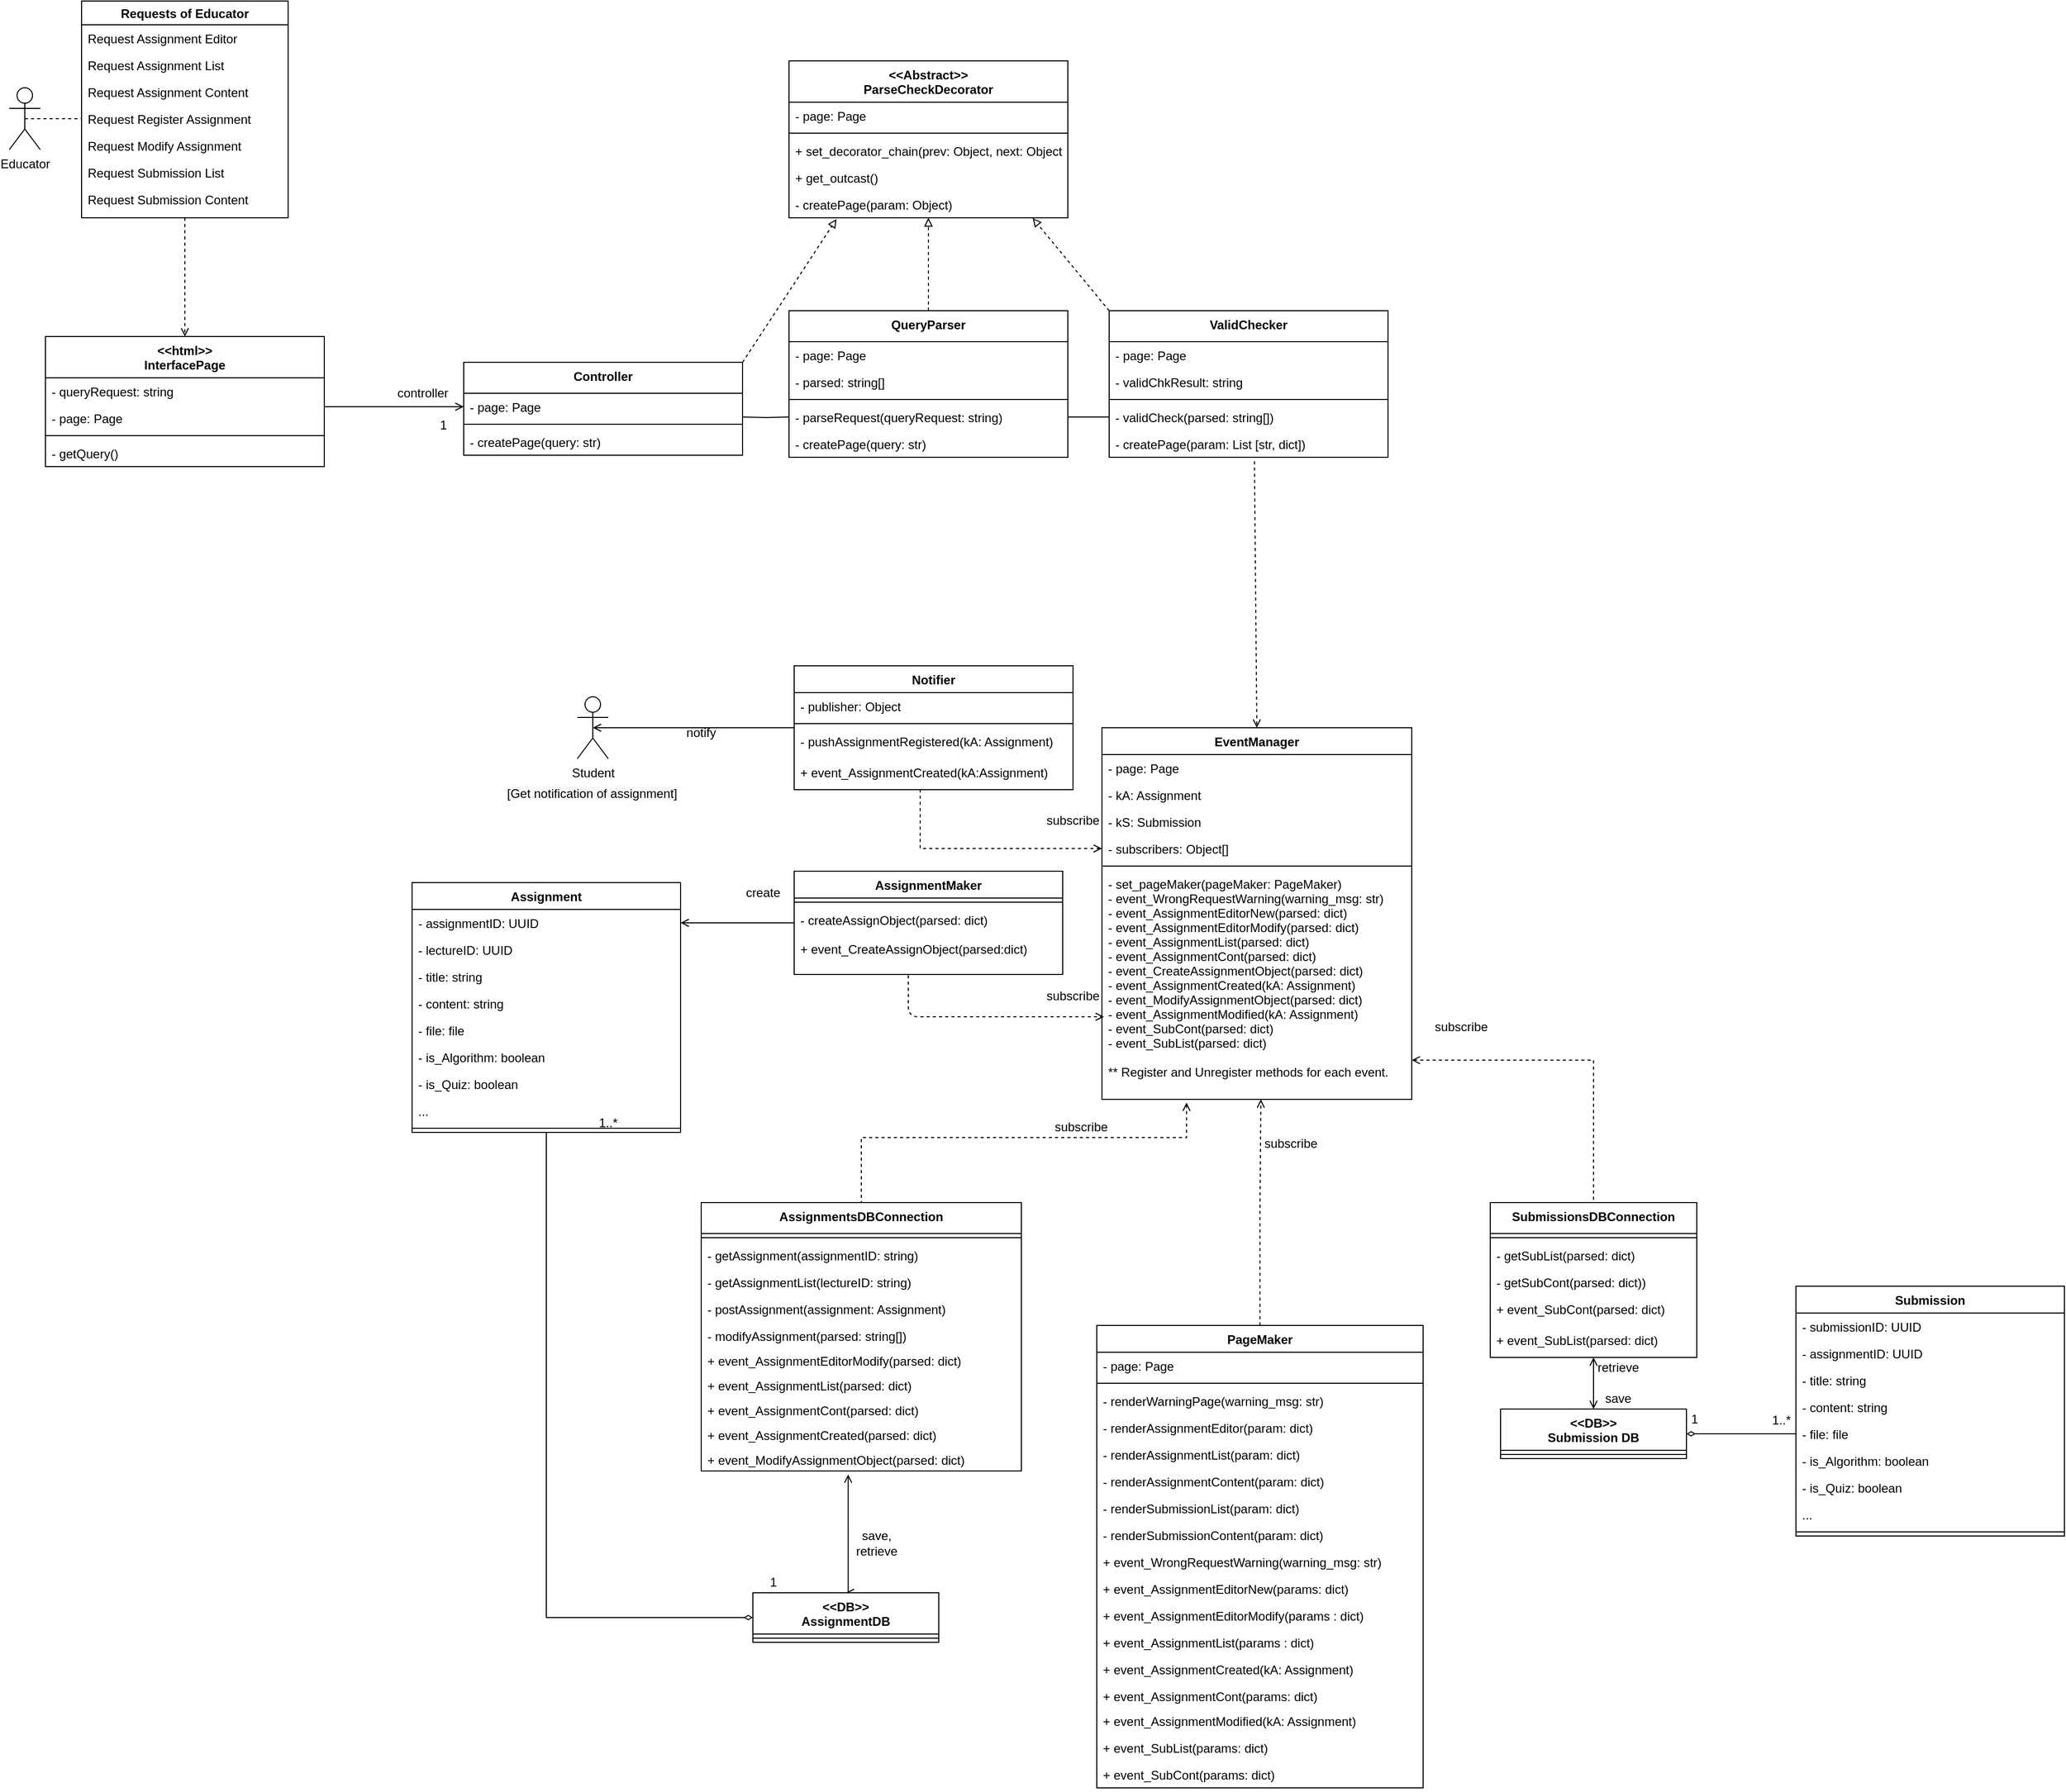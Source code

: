 <mxfile version="14.6.1" type="device"><diagram id="YKQjZgMVosB-LIqgm27k" name="Page-1"><mxGraphModel dx="1422" dy="762" grid="1" gridSize="10" guides="1" tooltips="1" connect="1" arrows="1" fold="1" page="1" pageScale="1" pageWidth="827" pageHeight="1169" background="#FFFFFF" math="0" shadow="0"><root><mxCell id="0"/><mxCell id="1" parent="0"/><mxCell id="OreXchUpHHDiPypTaM_0-38" value="" style="group" parent="1" vertex="1" connectable="0"><mxGeometry x="20" y="76" width="270" height="210" as="geometry"/></mxCell><mxCell id="OreXchUpHHDiPypTaM_0-17" value="Educator" style="shape=umlActor;verticalLabelPosition=bottom;verticalAlign=top;html=1;outlineConnect=0;" parent="OreXchUpHHDiPypTaM_0-38" vertex="1"><mxGeometry y="84" width="30" height="60" as="geometry"/></mxCell><mxCell id="OreXchUpHHDiPypTaM_0-22" value="Requests of Educator" style="swimlane;" parent="OreXchUpHHDiPypTaM_0-38" vertex="1"><mxGeometry x="70" width="200" height="210" as="geometry"/></mxCell><mxCell id="OreXchUpHHDiPypTaM_0-25" value="Request Assignment Editor" style="text;strokeColor=none;fillColor=none;align=left;verticalAlign=top;spacingLeft=4;spacingRight=4;overflow=hidden;rotatable=0;points=[[0,0.5],[1,0.5]];portConstraint=eastwest;" parent="OreXchUpHHDiPypTaM_0-22" vertex="1"><mxGeometry y="23" width="180" height="26" as="geometry"/></mxCell><mxCell id="OreXchUpHHDiPypTaM_0-29" value="Request Assignment List" style="text;strokeColor=none;fillColor=none;align=left;verticalAlign=top;spacingLeft=4;spacingRight=4;overflow=hidden;rotatable=0;points=[[0,0.5],[1,0.5]];portConstraint=eastwest;" parent="OreXchUpHHDiPypTaM_0-22" vertex="1"><mxGeometry y="49" width="180" height="26" as="geometry"/></mxCell><mxCell id="OreXchUpHHDiPypTaM_0-30" value="Request Assignment Content" style="text;strokeColor=none;fillColor=none;align=left;verticalAlign=top;spacingLeft=4;spacingRight=4;overflow=hidden;rotatable=0;points=[[0,0.5],[1,0.5]];portConstraint=eastwest;" parent="OreXchUpHHDiPypTaM_0-22" vertex="1"><mxGeometry y="75" width="180" height="26" as="geometry"/></mxCell><mxCell id="OreXchUpHHDiPypTaM_0-32" value="Request Modify Assignment" style="text;strokeColor=none;fillColor=none;align=left;verticalAlign=top;spacingLeft=4;spacingRight=4;overflow=hidden;rotatable=0;points=[[0,0.5],[1,0.5]];portConstraint=eastwest;" parent="OreXchUpHHDiPypTaM_0-22" vertex="1"><mxGeometry y="127" width="180" height="26" as="geometry"/></mxCell><mxCell id="OreXchUpHHDiPypTaM_0-33" value="Request Submission List" style="text;strokeColor=none;fillColor=none;align=left;verticalAlign=top;spacingLeft=4;spacingRight=4;overflow=hidden;rotatable=0;points=[[0,0.5],[1,0.5]];portConstraint=eastwest;" parent="OreXchUpHHDiPypTaM_0-22" vertex="1"><mxGeometry y="153" width="180" height="26" as="geometry"/></mxCell><mxCell id="OreXchUpHHDiPypTaM_0-34" value="Request Submission Content" style="text;strokeColor=none;fillColor=none;align=left;verticalAlign=top;spacingLeft=4;spacingRight=4;overflow=hidden;rotatable=0;points=[[0,0.5],[1,0.5]];portConstraint=eastwest;" parent="OreXchUpHHDiPypTaM_0-22" vertex="1"><mxGeometry y="179" width="180" height="26" as="geometry"/></mxCell><mxCell id="OreXchUpHHDiPypTaM_0-35" value="Request Register Assignment" style="text;strokeColor=none;fillColor=none;align=left;verticalAlign=top;spacingLeft=4;spacingRight=4;overflow=hidden;rotatable=0;points=[[0,0.5],[1,0.5]];portConstraint=eastwest;" parent="OreXchUpHHDiPypTaM_0-22" vertex="1"><mxGeometry y="101" width="180" height="26" as="geometry"/></mxCell><mxCell id="OreXchUpHHDiPypTaM_0-36" style="edgeStyle=orthogonalEdgeStyle;rounded=0;orthogonalLoop=1;jettySize=auto;html=1;exitX=0.5;exitY=0.5;exitDx=0;exitDy=0;exitPerimeter=0;endArrow=none;endFill=0;dashed=1;" parent="OreXchUpHHDiPypTaM_0-38" source="OreXchUpHHDiPypTaM_0-17" target="OreXchUpHHDiPypTaM_0-35" edge="1"><mxGeometry relative="1" as="geometry"/></mxCell><mxCell id="OreXchUpHHDiPypTaM_0-67" value="&lt;&lt;html&gt;&gt;&#10;InterfacePage" style="swimlane;fontStyle=1;align=center;verticalAlign=top;childLayout=stackLayout;horizontal=1;startSize=40;horizontalStack=0;resizeParent=1;resizeParentMax=0;resizeLast=0;collapsible=1;marginBottom=0;" parent="1" vertex="1"><mxGeometry x="55" y="401" width="270" height="126" as="geometry"/></mxCell><mxCell id="OreXchUpHHDiPypTaM_0-68" value="- queryRequest: string" style="text;strokeColor=none;fillColor=none;align=left;verticalAlign=top;spacingLeft=4;spacingRight=4;overflow=hidden;rotatable=0;points=[[0,0.5],[1,0.5]];portConstraint=eastwest;" parent="OreXchUpHHDiPypTaM_0-67" vertex="1"><mxGeometry y="40" width="270" height="26" as="geometry"/></mxCell><mxCell id="OreXchUpHHDiPypTaM_0-69" value="- page: Page" style="text;strokeColor=none;fillColor=none;align=left;verticalAlign=top;spacingLeft=4;spacingRight=4;overflow=hidden;rotatable=0;points=[[0,0.5],[1,0.5]];portConstraint=eastwest;" parent="OreXchUpHHDiPypTaM_0-67" vertex="1"><mxGeometry y="66" width="270" height="26" as="geometry"/></mxCell><mxCell id="OreXchUpHHDiPypTaM_0-70" value="" style="line;strokeWidth=1;fillColor=none;align=left;verticalAlign=middle;spacingTop=-1;spacingLeft=3;spacingRight=3;rotatable=0;labelPosition=right;points=[];portConstraint=eastwest;" parent="OreXchUpHHDiPypTaM_0-67" vertex="1"><mxGeometry y="92" width="270" height="8" as="geometry"/></mxCell><mxCell id="OreXchUpHHDiPypTaM_0-71" value="- getQuery()" style="text;strokeColor=none;fillColor=none;align=left;verticalAlign=top;spacingLeft=4;spacingRight=4;overflow=hidden;rotatable=0;points=[[0,0.5],[1,0.5]];portConstraint=eastwest;" parent="OreXchUpHHDiPypTaM_0-67" vertex="1"><mxGeometry y="100" width="270" height="26" as="geometry"/></mxCell><mxCell id="OreXchUpHHDiPypTaM_0-84" style="edgeStyle=orthogonalEdgeStyle;rounded=0;orthogonalLoop=1;jettySize=auto;html=1;exitX=0.5;exitY=1;exitDx=0;exitDy=0;entryX=0.5;entryY=0;entryDx=0;entryDy=0;dashed=1;endArrow=open;endFill=0;" parent="1" source="OreXchUpHHDiPypTaM_0-22" target="OreXchUpHHDiPypTaM_0-67" edge="1"><mxGeometry relative="1" as="geometry"/></mxCell><mxCell id="OreXchUpHHDiPypTaM_0-259" style="rounded=0;orthogonalLoop=1;jettySize=auto;html=1;exitX=1;exitY=0;exitDx=0;exitDy=0;entryX=0.005;entryY=1.048;entryDx=0;entryDy=0;entryPerimeter=0;endArrow=block;endFill=0;dashed=1;" parent="1" source="OreXchUpHHDiPypTaM_0-108" edge="1"><mxGeometry relative="1" as="geometry"><mxPoint x="820.95" y="287.248" as="targetPoint"/></mxGeometry></mxCell><mxCell id="OreXchUpHHDiPypTaM_0-108" value="Controller" style="swimlane;fontStyle=1;align=center;verticalAlign=top;childLayout=stackLayout;horizontal=1;startSize=30;horizontalStack=0;resizeParent=1;resizeParentMax=0;resizeLast=0;collapsible=1;marginBottom=0;" parent="1" vertex="1"><mxGeometry x="460" y="426" width="270" height="90" as="geometry"><mxRectangle x="270" y="650" width="90" height="30" as="alternateBounds"/></mxGeometry></mxCell><mxCell id="OreXchUpHHDiPypTaM_0-110" value="- page: Page" style="text;strokeColor=none;fillColor=none;align=left;verticalAlign=top;spacingLeft=4;spacingRight=4;overflow=hidden;rotatable=0;points=[[0,0.5],[1,0.5]];portConstraint=eastwest;" parent="OreXchUpHHDiPypTaM_0-108" vertex="1"><mxGeometry y="30" width="270" height="26" as="geometry"/></mxCell><mxCell id="OreXchUpHHDiPypTaM_0-111" value="" style="line;strokeWidth=1;fillColor=none;align=left;verticalAlign=middle;spacingTop=-1;spacingLeft=3;spacingRight=3;rotatable=0;labelPosition=right;points=[];portConstraint=eastwest;" parent="OreXchUpHHDiPypTaM_0-108" vertex="1"><mxGeometry y="56" width="270" height="8" as="geometry"/></mxCell><mxCell id="OreXchUpHHDiPypTaM_0-115" value="- createPage(query: str)" style="text;strokeColor=none;fillColor=none;align=left;verticalAlign=top;spacingLeft=4;spacingRight=4;overflow=hidden;rotatable=0;points=[[0,0.5],[1,0.5]];portConstraint=eastwest;" parent="OreXchUpHHDiPypTaM_0-108" vertex="1"><mxGeometry y="64" width="270" height="26" as="geometry"/></mxCell><mxCell id="OreXchUpHHDiPypTaM_0-260" style="edgeStyle=none;rounded=0;orthogonalLoop=1;jettySize=auto;html=1;exitX=0.5;exitY=0;exitDx=0;exitDy=0;dashed=1;endArrow=block;endFill=0;" parent="1" source="OreXchUpHHDiPypTaM_0-127" edge="1"><mxGeometry relative="1" as="geometry"><mxPoint x="910" y="286" as="targetPoint"/></mxGeometry></mxCell><mxCell id="OreXchUpHHDiPypTaM_0-127" value="QueryParser" style="swimlane;fontStyle=1;align=center;verticalAlign=top;childLayout=stackLayout;horizontal=1;startSize=30;horizontalStack=0;resizeParent=1;resizeParentMax=0;resizeLast=0;collapsible=1;marginBottom=0;" parent="1" vertex="1"><mxGeometry x="775" y="376" width="270" height="142" as="geometry"><mxRectangle x="270" y="650" width="90" height="30" as="alternateBounds"/></mxGeometry></mxCell><mxCell id="OreXchUpHHDiPypTaM_0-128" value="- page: Page" style="text;strokeColor=none;fillColor=none;align=left;verticalAlign=top;spacingLeft=4;spacingRight=4;overflow=hidden;rotatable=0;points=[[0,0.5],[1,0.5]];portConstraint=eastwest;" parent="OreXchUpHHDiPypTaM_0-127" vertex="1"><mxGeometry y="30" width="270" height="26" as="geometry"/></mxCell><mxCell id="OreXchUpHHDiPypTaM_0-138" value="- parsed: string[]" style="text;strokeColor=none;fillColor=none;align=left;verticalAlign=top;spacingLeft=4;spacingRight=4;overflow=hidden;rotatable=0;points=[[0,0.5],[1,0.5]];portConstraint=eastwest;" parent="OreXchUpHHDiPypTaM_0-127" vertex="1"><mxGeometry y="56" width="270" height="26" as="geometry"/></mxCell><mxCell id="OreXchUpHHDiPypTaM_0-129" value="" style="line;strokeWidth=1;fillColor=none;align=left;verticalAlign=middle;spacingTop=-1;spacingLeft=3;spacingRight=3;rotatable=0;labelPosition=right;points=[];portConstraint=eastwest;" parent="OreXchUpHHDiPypTaM_0-127" vertex="1"><mxGeometry y="82" width="270" height="8" as="geometry"/></mxCell><mxCell id="OreXchUpHHDiPypTaM_0-139" value="- parseRequest(queryRequest: string)" style="text;strokeColor=none;fillColor=none;align=left;verticalAlign=top;spacingLeft=4;spacingRight=4;overflow=hidden;rotatable=0;points=[[0,0.5],[1,0.5]];portConstraint=eastwest;" parent="OreXchUpHHDiPypTaM_0-127" vertex="1"><mxGeometry y="90" width="270" height="26" as="geometry"/></mxCell><mxCell id="OreXchUpHHDiPypTaM_0-130" value="- createPage(query: str)" style="text;strokeColor=none;fillColor=none;align=left;verticalAlign=top;spacingLeft=4;spacingRight=4;overflow=hidden;rotatable=0;points=[[0,0.5],[1,0.5]];portConstraint=eastwest;" parent="OreXchUpHHDiPypTaM_0-127" vertex="1"><mxGeometry y="116" width="270" height="26" as="geometry"/></mxCell><mxCell id="OreXchUpHHDiPypTaM_0-261" style="edgeStyle=none;rounded=0;orthogonalLoop=1;jettySize=auto;html=1;exitX=0;exitY=0;exitDx=0;exitDy=0;entryX=1.005;entryY=1.011;entryDx=0;entryDy=0;entryPerimeter=0;dashed=1;endArrow=block;endFill=0;" parent="1" source="OreXchUpHHDiPypTaM_0-152" edge="1"><mxGeometry relative="1" as="geometry"><mxPoint x="1010.95" y="286.286" as="targetPoint"/></mxGeometry></mxCell><mxCell id="OreXchUpHHDiPypTaM_0-152" value="ValidChecker" style="swimlane;fontStyle=1;align=center;verticalAlign=top;childLayout=stackLayout;horizontal=1;startSize=30;horizontalStack=0;resizeParent=1;resizeParentMax=0;resizeLast=0;collapsible=1;marginBottom=0;" parent="1" vertex="1"><mxGeometry x="1085" y="376" width="270" height="142" as="geometry"><mxRectangle x="270" y="650" width="90" height="30" as="alternateBounds"/></mxGeometry></mxCell><mxCell id="OreXchUpHHDiPypTaM_0-153" value="- page: Page" style="text;strokeColor=none;fillColor=none;align=left;verticalAlign=top;spacingLeft=4;spacingRight=4;overflow=hidden;rotatable=0;points=[[0,0.5],[1,0.5]];portConstraint=eastwest;" parent="OreXchUpHHDiPypTaM_0-152" vertex="1"><mxGeometry y="30" width="270" height="26" as="geometry"/></mxCell><mxCell id="OreXchUpHHDiPypTaM_0-164" value="- validChkResult: string" style="text;strokeColor=none;fillColor=none;align=left;verticalAlign=top;spacingLeft=4;spacingRight=4;overflow=hidden;rotatable=0;points=[[0,0.5],[1,0.5]];portConstraint=eastwest;" parent="OreXchUpHHDiPypTaM_0-152" vertex="1"><mxGeometry y="56" width="270" height="26" as="geometry"/></mxCell><mxCell id="OreXchUpHHDiPypTaM_0-155" value="" style="line;strokeWidth=1;fillColor=none;align=left;verticalAlign=middle;spacingTop=-1;spacingLeft=3;spacingRight=3;rotatable=0;labelPosition=right;points=[];portConstraint=eastwest;" parent="OreXchUpHHDiPypTaM_0-152" vertex="1"><mxGeometry y="82" width="270" height="8" as="geometry"/></mxCell><mxCell id="OreXchUpHHDiPypTaM_0-165" value="- validCheck(parsed: string[])" style="text;strokeColor=none;fillColor=none;align=left;verticalAlign=top;spacingLeft=4;spacingRight=4;overflow=hidden;rotatable=0;points=[[0,0.5],[1,0.5]];portConstraint=eastwest;" parent="OreXchUpHHDiPypTaM_0-152" vertex="1"><mxGeometry y="90" width="270" height="26" as="geometry"/></mxCell><mxCell id="OreXchUpHHDiPypTaM_0-163" value="- createPage(param: List [str, dict])" style="text;strokeColor=none;fillColor=none;align=left;verticalAlign=top;spacingLeft=4;spacingRight=4;overflow=hidden;rotatable=0;points=[[0,0.5],[1,0.5]];portConstraint=eastwest;" parent="OreXchUpHHDiPypTaM_0-152" vertex="1"><mxGeometry y="116" width="270" height="26" as="geometry"/></mxCell><mxCell id="OreXchUpHHDiPypTaM_0-166" value="&lt;&lt;Abstract&gt;&gt;&#10;ParseCheckDecorator" style="swimlane;fontStyle=1;align=center;verticalAlign=top;childLayout=stackLayout;horizontal=1;startSize=40;horizontalStack=0;resizeParent=1;resizeParentMax=0;resizeLast=0;collapsible=1;marginBottom=0;" parent="1" vertex="1"><mxGeometry x="775" y="134" width="270" height="152" as="geometry"/></mxCell><mxCell id="OreXchUpHHDiPypTaM_0-167" value="- page: Page" style="text;strokeColor=none;fillColor=none;align=left;verticalAlign=top;spacingLeft=4;spacingRight=4;overflow=hidden;rotatable=0;points=[[0,0.5],[1,0.5]];portConstraint=eastwest;" parent="OreXchUpHHDiPypTaM_0-166" vertex="1"><mxGeometry y="40" width="270" height="26" as="geometry"/></mxCell><mxCell id="OreXchUpHHDiPypTaM_0-168" value="" style="line;strokeWidth=1;fillColor=none;align=left;verticalAlign=middle;spacingTop=-1;spacingLeft=3;spacingRight=3;rotatable=0;labelPosition=right;points=[];portConstraint=eastwest;" parent="OreXchUpHHDiPypTaM_0-166" vertex="1"><mxGeometry y="66" width="270" height="8" as="geometry"/></mxCell><mxCell id="OreXchUpHHDiPypTaM_0-178" value="+ set_decorator_chain(prev: Object, next: Object" style="text;strokeColor=none;fillColor=none;align=left;verticalAlign=top;spacingLeft=4;spacingRight=4;overflow=hidden;rotatable=0;points=[[0,0.5],[1,0.5]];portConstraint=eastwest;" parent="OreXchUpHHDiPypTaM_0-166" vertex="1"><mxGeometry y="74" width="270" height="26" as="geometry"/></mxCell><mxCell id="K1Qew3yYW_rquZX2djV7-1" value="+ get_outcast()" style="text;strokeColor=none;fillColor=none;align=left;verticalAlign=top;spacingLeft=4;spacingRight=4;overflow=hidden;rotatable=0;points=[[0,0.5],[1,0.5]];portConstraint=eastwest;" vertex="1" parent="OreXchUpHHDiPypTaM_0-166"><mxGeometry y="100" width="270" height="26" as="geometry"/></mxCell><mxCell id="K1Qew3yYW_rquZX2djV7-2" value="- createPage(param: Object)" style="text;strokeColor=none;fillColor=none;align=left;verticalAlign=top;spacingLeft=4;spacingRight=4;overflow=hidden;rotatable=0;points=[[0,0.5],[1,0.5]];portConstraint=eastwest;" vertex="1" parent="OreXchUpHHDiPypTaM_0-166"><mxGeometry y="126" width="270" height="26" as="geometry"/></mxCell><mxCell id="OreXchUpHHDiPypTaM_0-262" style="edgeStyle=none;rounded=0;orthogonalLoop=1;jettySize=auto;html=1;exitX=0.521;exitY=1.147;exitDx=0;exitDy=0;dashed=1;endArrow=open;endFill=0;exitPerimeter=0;entryX=0.5;entryY=0;entryDx=0;entryDy=0;" parent="1" source="OreXchUpHHDiPypTaM_0-163" target="OreXchUpHHDiPypTaM_0-185" edge="1"><mxGeometry relative="1" as="geometry"><mxPoint x="1310" y="696" as="targetPoint"/></mxGeometry></mxCell><mxCell id="OreXchUpHHDiPypTaM_0-185" value="EventManager" style="swimlane;fontStyle=1;align=center;verticalAlign=top;childLayout=stackLayout;horizontal=1;startSize=26;horizontalStack=0;resizeParent=1;resizeParentMax=0;resizeLast=0;collapsible=1;marginBottom=0;" parent="1" vertex="1"><mxGeometry x="1078" y="780" width="300" height="360" as="geometry"/></mxCell><mxCell id="OreXchUpHHDiPypTaM_0-186" value="- page: Page" style="text;strokeColor=none;fillColor=none;align=left;verticalAlign=top;spacingLeft=4;spacingRight=4;overflow=hidden;rotatable=0;points=[[0,0.5],[1,0.5]];portConstraint=eastwest;" parent="OreXchUpHHDiPypTaM_0-185" vertex="1"><mxGeometry y="26" width="300" height="26" as="geometry"/></mxCell><mxCell id="OreXchUpHHDiPypTaM_0-188" value="- kA: Assignment" style="text;strokeColor=none;fillColor=none;align=left;verticalAlign=top;spacingLeft=4;spacingRight=4;overflow=hidden;rotatable=0;points=[[0,0.5],[1,0.5]];portConstraint=eastwest;" parent="OreXchUpHHDiPypTaM_0-185" vertex="1"><mxGeometry y="52" width="300" height="26" as="geometry"/></mxCell><mxCell id="OreXchUpHHDiPypTaM_0-200" value="- kS: Submission" style="text;strokeColor=none;fillColor=none;align=left;verticalAlign=top;spacingLeft=4;spacingRight=4;overflow=hidden;rotatable=0;points=[[0,0.5],[1,0.5]];portConstraint=eastwest;" parent="OreXchUpHHDiPypTaM_0-185" vertex="1"><mxGeometry y="78" width="300" height="26" as="geometry"/></mxCell><mxCell id="OreXchUpHHDiPypTaM_0-189" value="- subscribers: Object[]" style="text;strokeColor=none;fillColor=none;align=left;verticalAlign=top;spacingLeft=4;spacingRight=4;overflow=hidden;rotatable=0;points=[[0,0.5],[1,0.5]];portConstraint=eastwest;" parent="OreXchUpHHDiPypTaM_0-185" vertex="1"><mxGeometry y="104" width="300" height="26" as="geometry"/></mxCell><mxCell id="OreXchUpHHDiPypTaM_0-190" value="" style="line;strokeWidth=1;fillColor=none;align=left;verticalAlign=middle;spacingTop=-1;spacingLeft=3;spacingRight=3;rotatable=0;labelPosition=right;points=[];portConstraint=eastwest;" parent="OreXchUpHHDiPypTaM_0-185" vertex="1"><mxGeometry y="130" width="300" height="8" as="geometry"/></mxCell><mxCell id="OreXchUpHHDiPypTaM_0-192" value="- set_pageMaker(pageMaker: PageMaker)&#10;- event_WrongRequestWarning(warning_msg: str)&#10;- event_AssignmentEditorNew(parsed: dict)&#10;- event_AssignmentEditorModify(parsed: dict)&#10;- event_AssignmentList(parsed: dict)&#10;- event_AssignmentCont(parsed: dict)&#10;- event_CreateAssignmentObject(parsed: dict)&#10;- event_AssignmentCreated(kA: Assignment)&#10;- event_ModifyAssignmentObject(parsed: dict)&#10;- event_AssignmentModified(kA: Assignment)&#10;- event_SubCont(parsed: dict)&#10;- event_SubList(parsed: dict)&#10;&#10;** Register and Unregister methods for each event." style="text;strokeColor=none;fillColor=none;align=left;verticalAlign=top;spacingLeft=4;spacingRight=4;overflow=hidden;rotatable=0;points=[[0,0.5],[1,0.5]];portConstraint=eastwest;" parent="OreXchUpHHDiPypTaM_0-185" vertex="1"><mxGeometry y="138" width="300" height="222" as="geometry"/></mxCell><mxCell id="OreXchUpHHDiPypTaM_0-311" style="edgeStyle=orthogonalEdgeStyle;rounded=0;orthogonalLoop=1;jettySize=auto;html=1;entryX=0.459;entryY=1.139;entryDx=0;entryDy=0;entryPerimeter=0;startArrow=open;startFill=0;endArrow=open;endFill=0;exitX=0.5;exitY=0;exitDx=0;exitDy=0;" parent="1" source="OreXchUpHHDiPypTaM_0-215" target="eKAiB3z_T7PnQg2Ins8o-8" edge="1"><mxGeometry relative="1" as="geometry"><Array as="points"><mxPoint x="832" y="1618"/></Array><mxPoint x="810" y="1590" as="sourcePoint"/></mxGeometry></mxCell><mxCell id="OreXchUpHHDiPypTaM_0-215" value="&lt;&lt;DB&gt;&gt;&#10;AssignmentDB" style="swimlane;fontStyle=1;align=center;verticalAlign=top;childLayout=stackLayout;horizontal=1;startSize=40;horizontalStack=0;resizeParent=1;resizeParentMax=0;resizeLast=0;collapsible=1;marginBottom=0;" parent="1" vertex="1"><mxGeometry x="740" y="1618" width="180" height="48" as="geometry"/></mxCell><mxCell id="OreXchUpHHDiPypTaM_0-216" value="" style="line;strokeWidth=1;fillColor=none;align=left;verticalAlign=middle;spacingTop=-1;spacingLeft=3;spacingRight=3;rotatable=0;labelPosition=right;points=[];portConstraint=eastwest;" parent="OreXchUpHHDiPypTaM_0-215" vertex="1"><mxGeometry y="40" width="180" height="8" as="geometry"/></mxCell><mxCell id="OreXchUpHHDiPypTaM_0-291" style="edgeStyle=orthogonalEdgeStyle;rounded=0;orthogonalLoop=1;jettySize=auto;html=1;exitX=0;exitY=0.5;exitDx=0;exitDy=0;entryX=0.5;entryY=0.5;entryDx=0;entryDy=0;entryPerimeter=0;startArrow=none;startFill=0;endArrow=open;endFill=0;" parent="1" source="OreXchUpHHDiPypTaM_0-224" target="OreXchUpHHDiPypTaM_0-286" edge="1"><mxGeometry relative="1" as="geometry"/></mxCell><mxCell id="OreXchUpHHDiPypTaM_0-224" value="Notifier" style="swimlane;fontStyle=1;align=center;verticalAlign=top;childLayout=stackLayout;horizontal=1;startSize=26;horizontalStack=0;resizeParent=1;resizeParentMax=0;resizeLast=0;collapsible=1;marginBottom=0;" parent="1" vertex="1"><mxGeometry x="780" y="720" width="270" height="120" as="geometry"/></mxCell><mxCell id="OreXchUpHHDiPypTaM_0-320" value="- publisher: Object" style="text;strokeColor=none;fillColor=none;align=left;verticalAlign=top;spacingLeft=4;spacingRight=4;overflow=hidden;rotatable=0;points=[[0,0.5],[1,0.5]];portConstraint=eastwest;" parent="OreXchUpHHDiPypTaM_0-224" vertex="1"><mxGeometry y="26" width="270" height="26" as="geometry"/></mxCell><mxCell id="OreXchUpHHDiPypTaM_0-225" value="" style="line;strokeWidth=1;fillColor=none;align=left;verticalAlign=middle;spacingTop=-1;spacingLeft=3;spacingRight=3;rotatable=0;labelPosition=right;points=[];portConstraint=eastwest;" parent="OreXchUpHHDiPypTaM_0-224" vertex="1"><mxGeometry y="52" width="270" height="8" as="geometry"/></mxCell><mxCell id="OreXchUpHHDiPypTaM_0-322" value="- pushAssignmentRegistered(kA: Assignment)" style="text;strokeColor=none;fillColor=none;align=left;verticalAlign=top;spacingLeft=4;spacingRight=4;overflow=hidden;rotatable=0;points=[[0,0.5],[1,0.5]];portConstraint=eastwest;" parent="OreXchUpHHDiPypTaM_0-224" vertex="1"><mxGeometry y="60" width="270" height="60" as="geometry"/></mxCell><mxCell id="K1Qew3yYW_rquZX2djV7-6" style="edgeStyle=orthogonalEdgeStyle;rounded=0;orthogonalLoop=1;jettySize=auto;html=1;exitX=0.5;exitY=0;exitDx=0;exitDy=0;entryX=0.513;entryY=1;entryDx=0;entryDy=0;entryPerimeter=0;dashed=1;endArrow=open;endFill=0;" edge="1" parent="1" source="OreXchUpHHDiPypTaM_0-240" target="OreXchUpHHDiPypTaM_0-192"><mxGeometry relative="1" as="geometry"/></mxCell><mxCell id="OreXchUpHHDiPypTaM_0-240" value="PageMaker" style="swimlane;fontStyle=1;align=center;verticalAlign=top;childLayout=stackLayout;horizontal=1;startSize=26;horizontalStack=0;resizeParent=1;resizeParentMax=0;resizeLast=0;collapsible=1;marginBottom=0;" parent="1" vertex="1"><mxGeometry x="1073" y="1359" width="316" height="448" as="geometry"/></mxCell><mxCell id="OreXchUpHHDiPypTaM_0-241" value="- page: Page" style="text;strokeColor=none;fillColor=none;align=left;verticalAlign=top;spacingLeft=4;spacingRight=4;overflow=hidden;rotatable=0;points=[[0,0.5],[1,0.5]];portConstraint=eastwest;" parent="OreXchUpHHDiPypTaM_0-240" vertex="1"><mxGeometry y="26" width="316" height="26" as="geometry"/></mxCell><mxCell id="OreXchUpHHDiPypTaM_0-242" value="" style="line;strokeWidth=1;fillColor=none;align=left;verticalAlign=middle;spacingTop=-1;spacingLeft=3;spacingRight=3;rotatable=0;labelPosition=right;points=[];portConstraint=eastwest;" parent="OreXchUpHHDiPypTaM_0-240" vertex="1"><mxGeometry y="52" width="316" height="8" as="geometry"/></mxCell><mxCell id="OreXchUpHHDiPypTaM_0-243" value="- renderWarningPage(warning_msg: str)" style="text;strokeColor=none;fillColor=none;align=left;verticalAlign=top;spacingLeft=4;spacingRight=4;overflow=hidden;rotatable=0;points=[[0,0.5],[1,0.5]];portConstraint=eastwest;" parent="OreXchUpHHDiPypTaM_0-240" vertex="1"><mxGeometry y="60" width="316" height="26" as="geometry"/></mxCell><mxCell id="OreXchUpHHDiPypTaM_0-244" value="- renderAssignmentEditor(param: dict)" style="text;strokeColor=none;fillColor=none;align=left;verticalAlign=top;spacingLeft=4;spacingRight=4;overflow=hidden;rotatable=0;points=[[0,0.5],[1,0.5]];portConstraint=eastwest;" parent="OreXchUpHHDiPypTaM_0-240" vertex="1"><mxGeometry y="86" width="316" height="26" as="geometry"/></mxCell><mxCell id="OreXchUpHHDiPypTaM_0-245" value="- renderAssignmentList(param: dict)" style="text;strokeColor=none;fillColor=none;align=left;verticalAlign=top;spacingLeft=4;spacingRight=4;overflow=hidden;rotatable=0;points=[[0,0.5],[1,0.5]];portConstraint=eastwest;" parent="OreXchUpHHDiPypTaM_0-240" vertex="1"><mxGeometry y="112" width="316" height="26" as="geometry"/></mxCell><mxCell id="OreXchUpHHDiPypTaM_0-246" value="- renderAssignmentContent(param: dict)" style="text;strokeColor=none;fillColor=none;align=left;verticalAlign=top;spacingLeft=4;spacingRight=4;overflow=hidden;rotatable=0;points=[[0,0.5],[1,0.5]];portConstraint=eastwest;" parent="OreXchUpHHDiPypTaM_0-240" vertex="1"><mxGeometry y="138" width="316" height="26" as="geometry"/></mxCell><mxCell id="OreXchUpHHDiPypTaM_0-247" value="- renderSubmissionList(param: dict)" style="text;strokeColor=none;fillColor=none;align=left;verticalAlign=top;spacingLeft=4;spacingRight=4;overflow=hidden;rotatable=0;points=[[0,0.5],[1,0.5]];portConstraint=eastwest;" parent="OreXchUpHHDiPypTaM_0-240" vertex="1"><mxGeometry y="164" width="316" height="26" as="geometry"/></mxCell><mxCell id="OreXchUpHHDiPypTaM_0-248" value="- renderSubmissionContent(param: dict)" style="text;strokeColor=none;fillColor=none;align=left;verticalAlign=top;spacingLeft=4;spacingRight=4;overflow=hidden;rotatable=0;points=[[0,0.5],[1,0.5]];portConstraint=eastwest;" parent="OreXchUpHHDiPypTaM_0-240" vertex="1"><mxGeometry y="190" width="316" height="26" as="geometry"/></mxCell><mxCell id="OreXchUpHHDiPypTaM_0-249" value="+ event_WrongRequestWarning(warning_msg: str)" style="text;strokeColor=none;fillColor=none;align=left;verticalAlign=top;spacingLeft=4;spacingRight=4;overflow=hidden;rotatable=0;points=[[0,0.5],[1,0.5]];portConstraint=eastwest;" parent="OreXchUpHHDiPypTaM_0-240" vertex="1"><mxGeometry y="216" width="316" height="26" as="geometry"/></mxCell><mxCell id="OreXchUpHHDiPypTaM_0-250" value="+ event_AssignmentEditorNew(params: dict)" style="text;strokeColor=none;fillColor=none;align=left;verticalAlign=top;spacingLeft=4;spacingRight=4;overflow=hidden;rotatable=0;points=[[0,0.5],[1,0.5]];portConstraint=eastwest;" parent="OreXchUpHHDiPypTaM_0-240" vertex="1"><mxGeometry y="242" width="316" height="26" as="geometry"/></mxCell><mxCell id="OreXchUpHHDiPypTaM_0-251" value="+ event_AssignmentEditorModify(params : dict)" style="text;strokeColor=none;fillColor=none;align=left;verticalAlign=top;spacingLeft=4;spacingRight=4;overflow=hidden;rotatable=0;points=[[0,0.5],[1,0.5]];portConstraint=eastwest;" parent="OreXchUpHHDiPypTaM_0-240" vertex="1"><mxGeometry y="268" width="316" height="26" as="geometry"/></mxCell><mxCell id="OreXchUpHHDiPypTaM_0-252" value="+ event_AssignmentList(params : dict)" style="text;strokeColor=none;fillColor=none;align=left;verticalAlign=top;spacingLeft=4;spacingRight=4;overflow=hidden;rotatable=0;points=[[0,0.5],[1,0.5]];portConstraint=eastwest;" parent="OreXchUpHHDiPypTaM_0-240" vertex="1"><mxGeometry y="294" width="316" height="26" as="geometry"/></mxCell><mxCell id="eKAiB3z_T7PnQg2Ins8o-15" value="+ event_AssignmentCreated(kA: Assignment)" style="text;strokeColor=none;fillColor=none;align=left;verticalAlign=top;spacingLeft=4;spacingRight=4;overflow=hidden;rotatable=0;points=[[0,0.5],[1,0.5]];portConstraint=eastwest;" parent="OreXchUpHHDiPypTaM_0-240" vertex="1"><mxGeometry y="320" width="316" height="26" as="geometry"/></mxCell><mxCell id="OreXchUpHHDiPypTaM_0-253" value="+ event_AssignmentCont(params: dict)" style="text;strokeColor=none;fillColor=none;align=left;verticalAlign=top;spacingLeft=4;spacingRight=4;overflow=hidden;rotatable=0;points=[[0,0.5],[1,0.5]];portConstraint=eastwest;" parent="OreXchUpHHDiPypTaM_0-240" vertex="1"><mxGeometry y="346" width="316" height="24" as="geometry"/></mxCell><mxCell id="eKAiB3z_T7PnQg2Ins8o-16" value="+ event_AssignmentModified(kA: Assignment)" style="text;strokeColor=none;fillColor=none;align=left;verticalAlign=top;spacingLeft=4;spacingRight=4;overflow=hidden;rotatable=0;points=[[0,0.5],[1,0.5]];portConstraint=eastwest;" parent="OreXchUpHHDiPypTaM_0-240" vertex="1"><mxGeometry y="370" width="316" height="26" as="geometry"/></mxCell><mxCell id="eKAiB3z_T7PnQg2Ins8o-18" value="+ event_SubList(params: dict)" style="text;strokeColor=none;fillColor=none;align=left;verticalAlign=top;spacingLeft=4;spacingRight=4;overflow=hidden;rotatable=0;points=[[0,0.5],[1,0.5]];portConstraint=eastwest;" parent="OreXchUpHHDiPypTaM_0-240" vertex="1"><mxGeometry y="396" width="316" height="26" as="geometry"/></mxCell><mxCell id="eKAiB3z_T7PnQg2Ins8o-17" value="+ event_SubCont(params: dict)" style="text;strokeColor=none;fillColor=none;align=left;verticalAlign=top;spacingLeft=4;spacingRight=4;overflow=hidden;rotatable=0;points=[[0,0.5],[1,0.5]];portConstraint=eastwest;" parent="OreXchUpHHDiPypTaM_0-240" vertex="1"><mxGeometry y="422" width="316" height="26" as="geometry"/></mxCell><mxCell id="OreXchUpHHDiPypTaM_0-254" style="edgeStyle=orthogonalEdgeStyle;rounded=0;orthogonalLoop=1;jettySize=auto;html=1;entryX=0;entryY=0.5;entryDx=0;entryDy=0;endArrow=open;endFill=0;exitX=1;exitY=0.077;exitDx=0;exitDy=0;exitPerimeter=0;" parent="1" target="OreXchUpHHDiPypTaM_0-110" edge="1" source="OreXchUpHHDiPypTaM_0-69"><mxGeometry relative="1" as="geometry"><mxPoint x="330" y="480" as="sourcePoint"/><mxPoint x="462.16" y="464.882" as="targetPoint"/></mxGeometry></mxCell><mxCell id="OreXchUpHHDiPypTaM_0-255" value="controller" style="text;html=1;align=center;verticalAlign=middle;resizable=0;points=[];autosize=1;strokeColor=none;" parent="1" vertex="1"><mxGeometry x="385" y="445.5" width="70" height="20" as="geometry"/></mxCell><mxCell id="OreXchUpHHDiPypTaM_0-256" value="1" style="text;html=1;align=center;verticalAlign=middle;resizable=0;points=[];autosize=1;strokeColor=none;" parent="1" vertex="1"><mxGeometry x="430" y="476.5" width="20" height="20" as="geometry"/></mxCell><mxCell id="OreXchUpHHDiPypTaM_0-257" style="edgeStyle=orthogonalEdgeStyle;rounded=0;orthogonalLoop=1;jettySize=auto;html=1;exitX=1;exitY=0.5;exitDx=0;exitDy=0;entryX=0;entryY=0.5;entryDx=0;entryDy=0;endArrow=none;endFill=0;" parent="1" target="OreXchUpHHDiPypTaM_0-139" edge="1"><mxGeometry relative="1" as="geometry"><mxPoint x="730" y="479" as="sourcePoint"/><mxPoint x="775" y="531" as="targetPoint"/></mxGeometry></mxCell><mxCell id="OreXchUpHHDiPypTaM_0-258" style="edgeStyle=orthogonalEdgeStyle;rounded=0;orthogonalLoop=1;jettySize=auto;html=1;exitX=1;exitY=0.5;exitDx=0;exitDy=0;endArrow=none;endFill=0;" parent="1" source="OreXchUpHHDiPypTaM_0-139" edge="1"><mxGeometry relative="1" as="geometry"><mxPoint x="1045" y="535" as="sourcePoint"/><mxPoint x="1085" y="479" as="targetPoint"/></mxGeometry></mxCell><mxCell id="OreXchUpHHDiPypTaM_0-263" value="AssignmentsDBConnection" style="swimlane;fontStyle=1;align=center;verticalAlign=top;childLayout=stackLayout;horizontal=1;startSize=30;horizontalStack=0;resizeParent=1;resizeParentMax=0;resizeLast=0;collapsible=1;marginBottom=0;" parent="1" vertex="1"><mxGeometry x="690" y="1240" width="310" height="260" as="geometry"/></mxCell><mxCell id="OreXchUpHHDiPypTaM_0-264" value="" style="line;strokeWidth=1;fillColor=none;align=left;verticalAlign=middle;spacingTop=-1;spacingLeft=3;spacingRight=3;rotatable=0;labelPosition=right;points=[];portConstraint=eastwest;" parent="OreXchUpHHDiPypTaM_0-263" vertex="1"><mxGeometry y="30" width="310" height="8" as="geometry"/></mxCell><mxCell id="OreXchUpHHDiPypTaM_0-265" value="- getAssignment(assignmentID: string)" style="text;strokeColor=none;fillColor=none;align=left;verticalAlign=top;spacingLeft=4;spacingRight=4;overflow=hidden;rotatable=0;points=[[0,0.5],[1,0.5]];portConstraint=eastwest;" parent="OreXchUpHHDiPypTaM_0-263" vertex="1"><mxGeometry y="38" width="310" height="26" as="geometry"/></mxCell><mxCell id="OreXchUpHHDiPypTaM_0-266" value="- getAssignmentList(lectureID: string)" style="text;strokeColor=none;fillColor=none;align=left;verticalAlign=top;spacingLeft=4;spacingRight=4;overflow=hidden;rotatable=0;points=[[0,0.5],[1,0.5]];portConstraint=eastwest;" parent="OreXchUpHHDiPypTaM_0-263" vertex="1"><mxGeometry y="64" width="310" height="26" as="geometry"/></mxCell><mxCell id="OreXchUpHHDiPypTaM_0-267" value="- postAssignment(assignment: Assignment)" style="text;strokeColor=none;fillColor=none;align=left;verticalAlign=top;spacingLeft=4;spacingRight=4;overflow=hidden;rotatable=0;points=[[0,0.5],[1,0.5]];portConstraint=eastwest;" parent="OreXchUpHHDiPypTaM_0-263" vertex="1"><mxGeometry y="90" width="310" height="26" as="geometry"/></mxCell><mxCell id="OreXchUpHHDiPypTaM_0-268" value="- modifyAssignment(parsed: string[])&#10;" style="text;strokeColor=none;fillColor=none;align=left;verticalAlign=top;spacingLeft=4;spacingRight=4;overflow=hidden;rotatable=0;points=[[0,0.5],[1,0.5]];portConstraint=eastwest;" parent="OreXchUpHHDiPypTaM_0-263" vertex="1"><mxGeometry y="116" width="310" height="24" as="geometry"/></mxCell><mxCell id="eKAiB3z_T7PnQg2Ins8o-4" value="+ event_AssignmentEditorModify(parsed: dict)" style="text;strokeColor=none;fillColor=none;align=left;verticalAlign=top;spacingLeft=4;spacingRight=4;overflow=hidden;rotatable=0;points=[[0,0.5],[1,0.5]];portConstraint=eastwest;" parent="OreXchUpHHDiPypTaM_0-263" vertex="1"><mxGeometry y="140" width="310" height="120" as="geometry"/></mxCell><mxCell id="OreXchUpHHDiPypTaM_0-269" value="&lt;&lt;DB&gt;&gt;&#10;Submission DB" style="swimlane;fontStyle=1;align=center;verticalAlign=top;childLayout=stackLayout;horizontal=1;startSize=40;horizontalStack=0;resizeParent=1;resizeParentMax=0;resizeLast=0;collapsible=1;marginBottom=0;" parent="1" vertex="1"><mxGeometry x="1464" y="1440" width="180" height="48" as="geometry"/></mxCell><mxCell id="OreXchUpHHDiPypTaM_0-270" value="" style="line;strokeWidth=1;fillColor=none;align=left;verticalAlign=middle;spacingTop=-1;spacingLeft=3;spacingRight=3;rotatable=0;labelPosition=right;points=[];portConstraint=eastwest;" parent="OreXchUpHHDiPypTaM_0-269" vertex="1"><mxGeometry y="40" width="180" height="8" as="geometry"/></mxCell><mxCell id="OreXchUpHHDiPypTaM_0-271" value="SubmissionsDBConnection" style="swimlane;fontStyle=1;align=center;verticalAlign=top;childLayout=stackLayout;horizontal=1;startSize=30;horizontalStack=0;resizeParent=1;resizeParentMax=0;resizeLast=0;collapsible=1;marginBottom=0;" parent="1" vertex="1"><mxGeometry x="1454" y="1240" width="200" height="150" as="geometry"/></mxCell><mxCell id="OreXchUpHHDiPypTaM_0-272" value="" style="line;strokeWidth=1;fillColor=none;align=left;verticalAlign=middle;spacingTop=-1;spacingLeft=3;spacingRight=3;rotatable=0;labelPosition=right;points=[];portConstraint=eastwest;" parent="OreXchUpHHDiPypTaM_0-271" vertex="1"><mxGeometry y="30" width="200" height="8" as="geometry"/></mxCell><mxCell id="OreXchUpHHDiPypTaM_0-273" value="- getSubList(parsed: dict)" style="text;strokeColor=none;fillColor=none;align=left;verticalAlign=top;spacingLeft=4;spacingRight=4;overflow=hidden;rotatable=0;points=[[0,0.5],[1,0.5]];portConstraint=eastwest;" parent="OreXchUpHHDiPypTaM_0-271" vertex="1"><mxGeometry y="38" width="200" height="26" as="geometry"/></mxCell><mxCell id="OreXchUpHHDiPypTaM_0-274" value="- getSubCont(parsed: dict))" style="text;strokeColor=none;fillColor=none;align=left;verticalAlign=top;spacingLeft=4;spacingRight=4;overflow=hidden;rotatable=0;points=[[0,0.5],[1,0.5]];portConstraint=eastwest;" parent="OreXchUpHHDiPypTaM_0-271" vertex="1"><mxGeometry y="64" width="200" height="26" as="geometry"/></mxCell><mxCell id="eKAiB3z_T7PnQg2Ins8o-19" value="+ event_SubCont(parsed: dict)" style="text;strokeColor=none;fillColor=none;align=left;verticalAlign=top;spacingLeft=4;spacingRight=4;overflow=hidden;rotatable=0;points=[[0,0.5],[1,0.5]];portConstraint=eastwest;" parent="OreXchUpHHDiPypTaM_0-271" vertex="1"><mxGeometry y="90" width="200" height="30" as="geometry"/></mxCell><mxCell id="eKAiB3z_T7PnQg2Ins8o-21" value="+ event_SubList(parsed: dict)" style="text;strokeColor=none;fillColor=none;align=left;verticalAlign=top;spacingLeft=4;spacingRight=4;overflow=hidden;rotatable=0;points=[[0,0.5],[1,0.5]];portConstraint=eastwest;" parent="OreXchUpHHDiPypTaM_0-271" vertex="1"><mxGeometry y="120" width="200" height="30" as="geometry"/></mxCell><mxCell id="OreXchUpHHDiPypTaM_0-288" value="" style="group" parent="1" vertex="1" connectable="0"><mxGeometry x="510" y="765" width="200" height="110" as="geometry"/></mxCell><mxCell id="OreXchUpHHDiPypTaM_0-286" value="Student" style="shape=umlActor;verticalLabelPosition=bottom;verticalAlign=top;html=1;outlineConnect=0;" parent="OreXchUpHHDiPypTaM_0-288" vertex="1"><mxGeometry x="60" y="-15" width="30" height="60" as="geometry"/></mxCell><mxCell id="OreXchUpHHDiPypTaM_0-287" value="&lt;span style=&quot;color: rgb(0 , 0 , 0) ; font-family: &amp;#34;helvetica&amp;#34; ; font-size: 12px ; font-style: normal ; font-weight: 400 ; letter-spacing: normal ; text-align: left ; text-indent: 0px ; text-transform: none ; word-spacing: 0px ; background-color: rgb(248 , 249 , 250) ; display: inline ; float: none&quot;&gt;[Get notification of assignment]&lt;/span&gt;" style="text;whiteSpace=wrap;html=1;" parent="OreXchUpHHDiPypTaM_0-288" vertex="1"><mxGeometry x="-10" y="65" width="180" height="30" as="geometry"/></mxCell><mxCell id="OreXchUpHHDiPypTaM_0-292" value="notify" style="text;html=1;strokeColor=none;fillColor=none;align=center;verticalAlign=middle;whiteSpace=wrap;rounded=0;" parent="OreXchUpHHDiPypTaM_0-288" vertex="1"><mxGeometry x="160" y="10" width="40" height="20" as="geometry"/></mxCell><mxCell id="OreXchUpHHDiPypTaM_0-323" style="edgeStyle=orthogonalEdgeStyle;rounded=0;orthogonalLoop=1;jettySize=auto;html=1;exitX=0;exitY=0.5;exitDx=0;exitDy=0;entryX=1;entryY=0.5;entryDx=0;entryDy=0;startArrow=none;startFill=0;endArrow=open;endFill=0;" parent="1" source="OreXchUpHHDiPypTaM_0-293" target="OreXchUpHHDiPypTaM_0-297" edge="1"><mxGeometry relative="1" as="geometry"/></mxCell><mxCell id="OreXchUpHHDiPypTaM_0-293" value="AssignmentMaker" style="swimlane;fontStyle=1;align=center;verticalAlign=top;childLayout=stackLayout;horizontal=1;startSize=26;horizontalStack=0;resizeParent=1;resizeParentMax=0;resizeLast=0;collapsible=1;marginBottom=0;" parent="1" vertex="1"><mxGeometry x="780" y="919" width="260" height="100" as="geometry"/></mxCell><mxCell id="OreXchUpHHDiPypTaM_0-294" value="" style="line;strokeWidth=1;fillColor=none;align=left;verticalAlign=middle;spacingTop=-1;spacingLeft=3;spacingRight=3;rotatable=0;labelPosition=right;points=[];portConstraint=eastwest;" parent="OreXchUpHHDiPypTaM_0-293" vertex="1"><mxGeometry y="26" width="260" height="8" as="geometry"/></mxCell><mxCell id="OreXchUpHHDiPypTaM_0-295" value="- createAssignObject(parsed: dict)&#10;&#10;+ event_CreateAssignObject(parsed:dict)" style="text;strokeColor=none;fillColor=none;align=left;verticalAlign=top;spacingLeft=4;spacingRight=4;overflow=hidden;rotatable=0;points=[[0,0.5],[1,0.5]];portConstraint=eastwest;" parent="OreXchUpHHDiPypTaM_0-293" vertex="1"><mxGeometry y="34" width="260" height="66" as="geometry"/></mxCell><mxCell id="OreXchUpHHDiPypTaM_0-296" value="Assignment" style="swimlane;fontStyle=1;align=center;verticalAlign=top;childLayout=stackLayout;horizontal=1;startSize=26;horizontalStack=0;resizeParent=1;resizeParentMax=0;resizeLast=0;collapsible=1;marginBottom=0;" parent="1" vertex="1"><mxGeometry x="410" y="930" width="260" height="242" as="geometry"/></mxCell><mxCell id="OreXchUpHHDiPypTaM_0-297" value="- assignmentID: UUID&#10;" style="text;strokeColor=none;fillColor=none;align=left;verticalAlign=top;spacingLeft=4;spacingRight=4;overflow=hidden;rotatable=0;points=[[0,0.5],[1,0.5]];portConstraint=eastwest;" parent="OreXchUpHHDiPypTaM_0-296" vertex="1"><mxGeometry y="26" width="260" height="26" as="geometry"/></mxCell><mxCell id="OreXchUpHHDiPypTaM_0-298" value="- lectureID: UUID&#10;" style="text;strokeColor=none;fillColor=none;align=left;verticalAlign=top;spacingLeft=4;spacingRight=4;overflow=hidden;rotatable=0;points=[[0,0.5],[1,0.5]];portConstraint=eastwest;" parent="OreXchUpHHDiPypTaM_0-296" vertex="1"><mxGeometry y="52" width="260" height="26" as="geometry"/></mxCell><mxCell id="OreXchUpHHDiPypTaM_0-299" value="- title: string&#10;" style="text;strokeColor=none;fillColor=none;align=left;verticalAlign=top;spacingLeft=4;spacingRight=4;overflow=hidden;rotatable=0;points=[[0,0.5],[1,0.5]];portConstraint=eastwest;" parent="OreXchUpHHDiPypTaM_0-296" vertex="1"><mxGeometry y="78" width="260" height="26" as="geometry"/></mxCell><mxCell id="OreXchUpHHDiPypTaM_0-300" value="- content: string&#10;" style="text;strokeColor=none;fillColor=none;align=left;verticalAlign=top;spacingLeft=4;spacingRight=4;overflow=hidden;rotatable=0;points=[[0,0.5],[1,0.5]];portConstraint=eastwest;" parent="OreXchUpHHDiPypTaM_0-296" vertex="1"><mxGeometry y="104" width="260" height="26" as="geometry"/></mxCell><mxCell id="OreXchUpHHDiPypTaM_0-301" value="- file: file&#10;" style="text;strokeColor=none;fillColor=none;align=left;verticalAlign=top;spacingLeft=4;spacingRight=4;overflow=hidden;rotatable=0;points=[[0,0.5],[1,0.5]];portConstraint=eastwest;" parent="OreXchUpHHDiPypTaM_0-296" vertex="1"><mxGeometry y="130" width="260" height="26" as="geometry"/></mxCell><mxCell id="OreXchUpHHDiPypTaM_0-302" value="- is_Algorithm: boolean&#10;" style="text;strokeColor=none;fillColor=none;align=left;verticalAlign=top;spacingLeft=4;spacingRight=4;overflow=hidden;rotatable=0;points=[[0,0.5],[1,0.5]];portConstraint=eastwest;" parent="OreXchUpHHDiPypTaM_0-296" vertex="1"><mxGeometry y="156" width="260" height="26" as="geometry"/></mxCell><mxCell id="OreXchUpHHDiPypTaM_0-303" value="- is_Quiz: boolean&#10;" style="text;strokeColor=none;fillColor=none;align=left;verticalAlign=top;spacingLeft=4;spacingRight=4;overflow=hidden;rotatable=0;points=[[0,0.5],[1,0.5]];portConstraint=eastwest;" parent="OreXchUpHHDiPypTaM_0-296" vertex="1"><mxGeometry y="182" width="260" height="26" as="geometry"/></mxCell><mxCell id="OreXchUpHHDiPypTaM_0-304" value="..." style="text;strokeColor=none;fillColor=none;align=left;verticalAlign=top;spacingLeft=4;spacingRight=4;overflow=hidden;rotatable=0;points=[[0,0.5],[1,0.5]];portConstraint=eastwest;" parent="OreXchUpHHDiPypTaM_0-296" vertex="1"><mxGeometry y="208" width="260" height="26" as="geometry"/></mxCell><mxCell id="OreXchUpHHDiPypTaM_0-305" value="" style="line;strokeWidth=1;fillColor=none;align=left;verticalAlign=middle;spacingTop=-1;spacingLeft=3;spacingRight=3;rotatable=0;labelPosition=right;points=[];portConstraint=eastwest;" parent="OreXchUpHHDiPypTaM_0-296" vertex="1"><mxGeometry y="234" width="260" height="8" as="geometry"/></mxCell><mxCell id="OreXchUpHHDiPypTaM_0-306" style="edgeStyle=orthogonalEdgeStyle;rounded=0;orthogonalLoop=1;jettySize=auto;html=1;exitX=0;exitY=0.5;exitDx=0;exitDy=0;entryX=0.452;entryY=0.985;entryDx=0;entryDy=0;entryPerimeter=0;startArrow=open;startFill=0;endArrow=none;endFill=0;dashed=1;" parent="1" source="OreXchUpHHDiPypTaM_0-189" target="OreXchUpHHDiPypTaM_0-322" edge="1"><mxGeometry relative="1" as="geometry"><mxPoint x="900.12" y="862" as="targetPoint"/></mxGeometry></mxCell><mxCell id="OreXchUpHHDiPypTaM_0-309" style="edgeStyle=orthogonalEdgeStyle;rounded=0;orthogonalLoop=1;jettySize=auto;html=1;entryX=0.5;entryY=0;entryDx=0;entryDy=0;dashed=1;startArrow=open;startFill=0;endArrow=none;endFill=0;exitX=0.273;exitY=1.014;exitDx=0;exitDy=0;exitPerimeter=0;" parent="1" target="OreXchUpHHDiPypTaM_0-263" edge="1" source="OreXchUpHHDiPypTaM_0-192"><mxGeometry relative="1" as="geometry"><mxPoint x="1180" y="1150" as="sourcePoint"/><Array as="points"><mxPoint x="1160" y="1177"/><mxPoint x="845" y="1177"/></Array></mxGeometry></mxCell><mxCell id="OreXchUpHHDiPypTaM_0-310" style="edgeStyle=orthogonalEdgeStyle;rounded=0;orthogonalLoop=1;jettySize=auto;html=1;entryX=0.5;entryY=0;entryDx=0;entryDy=0;dashed=1;startArrow=open;startFill=0;endArrow=none;endFill=0;exitX=1;exitY=0.829;exitDx=0;exitDy=0;exitPerimeter=0;" parent="1" source="OreXchUpHHDiPypTaM_0-192" target="OreXchUpHHDiPypTaM_0-271" edge="1"><mxGeometry relative="1" as="geometry"><mxPoint x="1390" y="1177" as="sourcePoint"/></mxGeometry></mxCell><mxCell id="OreXchUpHHDiPypTaM_0-313" value="save, retrieve" style="text;html=1;strokeColor=none;fillColor=none;align=center;verticalAlign=middle;whiteSpace=wrap;rounded=0;" parent="1" vertex="1"><mxGeometry x="840" y="1560" width="40" height="20" as="geometry"/></mxCell><mxCell id="OreXchUpHHDiPypTaM_0-314" value="retrieve" style="text;html=1;strokeColor=none;fillColor=none;align=center;verticalAlign=middle;whiteSpace=wrap;rounded=0;" parent="1" vertex="1"><mxGeometry x="1558" y="1390" width="40" height="20" as="geometry"/></mxCell><mxCell id="OreXchUpHHDiPypTaM_0-315" value="save" style="text;html=1;strokeColor=none;fillColor=none;align=center;verticalAlign=middle;whiteSpace=wrap;rounded=0;" parent="1" vertex="1"><mxGeometry x="1558" y="1420" width="40" height="20" as="geometry"/></mxCell><mxCell id="OreXchUpHHDiPypTaM_0-316" style="edgeStyle=orthogonalEdgeStyle;rounded=0;orthogonalLoop=1;jettySize=auto;html=1;exitX=0.5;exitY=0;exitDx=0;exitDy=0;startArrow=open;startFill=0;endArrow=open;endFill=0;" parent="1" source="OreXchUpHHDiPypTaM_0-269" edge="1"><mxGeometry relative="1" as="geometry"><mxPoint x="1510" y="1408.6" as="sourcePoint"/><mxPoint x="1554" y="1390" as="targetPoint"/></mxGeometry></mxCell><mxCell id="OreXchUpHHDiPypTaM_0-317" value="subscribe" style="text;html=1;strokeColor=none;fillColor=none;align=center;verticalAlign=middle;whiteSpace=wrap;rounded=0;" parent="1" vertex="1"><mxGeometry x="1030" y="1030" width="40" height="20" as="geometry"/></mxCell><mxCell id="OreXchUpHHDiPypTaM_0-318" value="subscribe" style="text;html=1;strokeColor=none;fillColor=none;align=center;verticalAlign=middle;whiteSpace=wrap;rounded=0;" parent="1" vertex="1"><mxGeometry x="1030" y="860" width="40" height="20" as="geometry"/></mxCell><mxCell id="OreXchUpHHDiPypTaM_0-319" value="subscribe" style="text;html=1;strokeColor=none;fillColor=none;align=center;verticalAlign=middle;whiteSpace=wrap;rounded=0;" parent="1" vertex="1"><mxGeometry x="1038" y="1157" width="40" height="20" as="geometry"/></mxCell><mxCell id="OreXchUpHHDiPypTaM_0-324" value="create" style="text;html=1;strokeColor=none;fillColor=none;align=center;verticalAlign=middle;whiteSpace=wrap;rounded=0;" parent="1" vertex="1"><mxGeometry x="730" y="930" width="40" height="20" as="geometry"/></mxCell><mxCell id="OreXchUpHHDiPypTaM_0-325" style="rounded=0;orthogonalLoop=1;jettySize=auto;html=1;entryX=0;entryY=0.5;entryDx=0;entryDy=0;endArrow=diamondThin;endFill=0;exitX=0.5;exitY=1;exitDx=0;exitDy=0;edgeStyle=orthogonalEdgeStyle;" parent="1" source="OreXchUpHHDiPypTaM_0-296" target="OreXchUpHHDiPypTaM_0-215" edge="1"><mxGeometry relative="1" as="geometry"><mxPoint x="590" y="1249.996" as="sourcePoint"/><mxPoint x="690" y="1251.3" as="targetPoint"/></mxGeometry></mxCell><mxCell id="OreXchUpHHDiPypTaM_0-326" value="1..*" style="text;html=1;strokeColor=none;fillColor=none;align=center;verticalAlign=middle;whiteSpace=wrap;rounded=0;" parent="1" vertex="1"><mxGeometry x="580" y="1153" width="40" height="20" as="geometry"/></mxCell><mxCell id="OreXchUpHHDiPypTaM_0-327" value="1" style="text;html=1;strokeColor=none;fillColor=none;align=center;verticalAlign=middle;whiteSpace=wrap;rounded=0;" parent="1" vertex="1"><mxGeometry x="740" y="1598" width="40" height="20" as="geometry"/></mxCell><mxCell id="OreXchUpHHDiPypTaM_0-328" value="Submission" style="swimlane;fontStyle=1;align=center;verticalAlign=top;childLayout=stackLayout;horizontal=1;startSize=26;horizontalStack=0;resizeParent=1;resizeParentMax=0;resizeLast=0;collapsible=1;marginBottom=0;" parent="1" vertex="1"><mxGeometry x="1750" y="1321" width="260" height="242" as="geometry"/></mxCell><mxCell id="OreXchUpHHDiPypTaM_0-329" value="- submissionID: UUID&#10;" style="text;strokeColor=none;fillColor=none;align=left;verticalAlign=top;spacingLeft=4;spacingRight=4;overflow=hidden;rotatable=0;points=[[0,0.5],[1,0.5]];portConstraint=eastwest;" parent="OreXchUpHHDiPypTaM_0-328" vertex="1"><mxGeometry y="26" width="260" height="26" as="geometry"/></mxCell><mxCell id="OreXchUpHHDiPypTaM_0-330" value="- assignmentID: UUID&#10;" style="text;strokeColor=none;fillColor=none;align=left;verticalAlign=top;spacingLeft=4;spacingRight=4;overflow=hidden;rotatable=0;points=[[0,0.5],[1,0.5]];portConstraint=eastwest;" parent="OreXchUpHHDiPypTaM_0-328" vertex="1"><mxGeometry y="52" width="260" height="26" as="geometry"/></mxCell><mxCell id="OreXchUpHHDiPypTaM_0-331" value="- title: string&#10;" style="text;strokeColor=none;fillColor=none;align=left;verticalAlign=top;spacingLeft=4;spacingRight=4;overflow=hidden;rotatable=0;points=[[0,0.5],[1,0.5]];portConstraint=eastwest;" parent="OreXchUpHHDiPypTaM_0-328" vertex="1"><mxGeometry y="78" width="260" height="26" as="geometry"/></mxCell><mxCell id="OreXchUpHHDiPypTaM_0-332" value="- content: string&#10;" style="text;strokeColor=none;fillColor=none;align=left;verticalAlign=top;spacingLeft=4;spacingRight=4;overflow=hidden;rotatable=0;points=[[0,0.5],[1,0.5]];portConstraint=eastwest;" parent="OreXchUpHHDiPypTaM_0-328" vertex="1"><mxGeometry y="104" width="260" height="26" as="geometry"/></mxCell><mxCell id="OreXchUpHHDiPypTaM_0-333" value="- file: file&#10;" style="text;strokeColor=none;fillColor=none;align=left;verticalAlign=top;spacingLeft=4;spacingRight=4;overflow=hidden;rotatable=0;points=[[0,0.5],[1,0.5]];portConstraint=eastwest;" parent="OreXchUpHHDiPypTaM_0-328" vertex="1"><mxGeometry y="130" width="260" height="26" as="geometry"/></mxCell><mxCell id="OreXchUpHHDiPypTaM_0-334" value="- is_Algorithm: boolean&#10;" style="text;strokeColor=none;fillColor=none;align=left;verticalAlign=top;spacingLeft=4;spacingRight=4;overflow=hidden;rotatable=0;points=[[0,0.5],[1,0.5]];portConstraint=eastwest;" parent="OreXchUpHHDiPypTaM_0-328" vertex="1"><mxGeometry y="156" width="260" height="26" as="geometry"/></mxCell><mxCell id="OreXchUpHHDiPypTaM_0-335" value="- is_Quiz: boolean&#10;" style="text;strokeColor=none;fillColor=none;align=left;verticalAlign=top;spacingLeft=4;spacingRight=4;overflow=hidden;rotatable=0;points=[[0,0.5],[1,0.5]];portConstraint=eastwest;" parent="OreXchUpHHDiPypTaM_0-328" vertex="1"><mxGeometry y="182" width="260" height="26" as="geometry"/></mxCell><mxCell id="OreXchUpHHDiPypTaM_0-336" value="..." style="text;strokeColor=none;fillColor=none;align=left;verticalAlign=top;spacingLeft=4;spacingRight=4;overflow=hidden;rotatable=0;points=[[0,0.5],[1,0.5]];portConstraint=eastwest;" parent="OreXchUpHHDiPypTaM_0-328" vertex="1"><mxGeometry y="208" width="260" height="26" as="geometry"/></mxCell><mxCell id="OreXchUpHHDiPypTaM_0-337" value="" style="line;strokeWidth=1;fillColor=none;align=left;verticalAlign=middle;spacingTop=-1;spacingLeft=3;spacingRight=3;rotatable=0;labelPosition=right;points=[];portConstraint=eastwest;" parent="OreXchUpHHDiPypTaM_0-328" vertex="1"><mxGeometry y="234" width="260" height="8" as="geometry"/></mxCell><mxCell id="OreXchUpHHDiPypTaM_0-338" style="rounded=0;orthogonalLoop=1;jettySize=auto;html=1;entryX=1;entryY=0.5;entryDx=0;entryDy=0;endArrow=diamondThin;endFill=0;exitX=0;exitY=0.5;exitDx=0;exitDy=0;edgeStyle=orthogonalEdgeStyle;" parent="1" source="OreXchUpHHDiPypTaM_0-333" target="OreXchUpHHDiPypTaM_0-269" edge="1"><mxGeometry relative="1" as="geometry"><mxPoint x="1420" y="1390" as="sourcePoint"/><mxPoint x="1610" y="1701" as="targetPoint"/></mxGeometry></mxCell><mxCell id="OreXchUpHHDiPypTaM_0-339" value="1..*" style="text;html=1;strokeColor=none;fillColor=none;align=center;verticalAlign=middle;whiteSpace=wrap;rounded=0;" parent="1" vertex="1"><mxGeometry x="1716" y="1441" width="40" height="20" as="geometry"/></mxCell><mxCell id="OreXchUpHHDiPypTaM_0-340" value="1" style="text;html=1;strokeColor=none;fillColor=none;align=center;verticalAlign=middle;whiteSpace=wrap;rounded=0;" parent="1" vertex="1"><mxGeometry x="1632" y="1440" width="40" height="20" as="geometry"/></mxCell><mxCell id="eKAiB3z_T7PnQg2Ins8o-5" value="+ event_AssignmentList(parsed: dict)" style="text;strokeColor=none;fillColor=none;align=left;verticalAlign=top;spacingLeft=4;spacingRight=4;overflow=hidden;rotatable=0;points=[[0,0.5],[1,0.5]];portConstraint=eastwest;" parent="1" vertex="1"><mxGeometry x="690" y="1404" width="310" height="96" as="geometry"/></mxCell><mxCell id="eKAiB3z_T7PnQg2Ins8o-6" value="+ event_AssignmentCont(parsed: dict)&#10;" style="text;strokeColor=none;fillColor=none;align=left;verticalAlign=top;spacingLeft=4;spacingRight=4;overflow=hidden;rotatable=0;points=[[0,0.5],[1,0.5]];portConstraint=eastwest;" parent="1" vertex="1"><mxGeometry x="690" y="1428" width="310" height="24" as="geometry"/></mxCell><mxCell id="eKAiB3z_T7PnQg2Ins8o-7" value="+ event_AssignmentCreated(parsed: dict)&#10;" style="text;strokeColor=none;fillColor=none;align=left;verticalAlign=top;spacingLeft=4;spacingRight=4;overflow=hidden;rotatable=0;points=[[0,0.5],[1,0.5]];portConstraint=eastwest;" parent="1" vertex="1"><mxGeometry x="690" y="1452" width="310" height="24" as="geometry"/></mxCell><mxCell id="eKAiB3z_T7PnQg2Ins8o-8" value="+ event_ModifyAssignmentObject(parsed: dict)&#10;" style="text;strokeColor=none;fillColor=none;align=left;verticalAlign=top;spacingLeft=4;spacingRight=4;overflow=hidden;rotatable=0;points=[[0,0.5],[1,0.5]];portConstraint=eastwest;" parent="1" vertex="1"><mxGeometry x="690" y="1476" width="310" height="24" as="geometry"/></mxCell><mxCell id="eKAiB3z_T7PnQg2Ins8o-14" value="+ event_AssignmentCreated(kA:Assignment)" style="text;strokeColor=none;fillColor=none;align=left;verticalAlign=top;spacingLeft=4;spacingRight=4;overflow=hidden;rotatable=0;points=[[0,0.5],[1,0.5]];portConstraint=eastwest;" parent="1" vertex="1"><mxGeometry x="780" y="810" width="270" height="30" as="geometry"/></mxCell><mxCell id="eKAiB3z_T7PnQg2Ins8o-23" value="" style="endArrow=open;dashed=1;html=1;edgeStyle=elbowEdgeStyle;elbow=vertical;exitX=0.425;exitY=1.013;exitDx=0;exitDy=0;exitPerimeter=0;endFill=0;" parent="1" source="OreXchUpHHDiPypTaM_0-295" edge="1"><mxGeometry width="50" height="50" relative="1" as="geometry"><mxPoint x="890" y="1060" as="sourcePoint"/><mxPoint x="1080" y="1060" as="targetPoint"/><Array as="points"><mxPoint x="990" y="1060"/></Array></mxGeometry></mxCell><mxCell id="K1Qew3yYW_rquZX2djV7-7" value="subscribe" style="text;html=1;strokeColor=none;fillColor=none;align=center;verticalAlign=middle;whiteSpace=wrap;rounded=0;" vertex="1" parent="1"><mxGeometry x="1241" y="1173" width="40" height="20" as="geometry"/></mxCell><mxCell id="K1Qew3yYW_rquZX2djV7-8" value="subscribe" style="text;html=1;strokeColor=none;fillColor=none;align=center;verticalAlign=middle;whiteSpace=wrap;rounded=0;" vertex="1" parent="1"><mxGeometry x="1406" y="1060" width="40" height="20" as="geometry"/></mxCell></root></mxGraphModel></diagram></mxfile>
